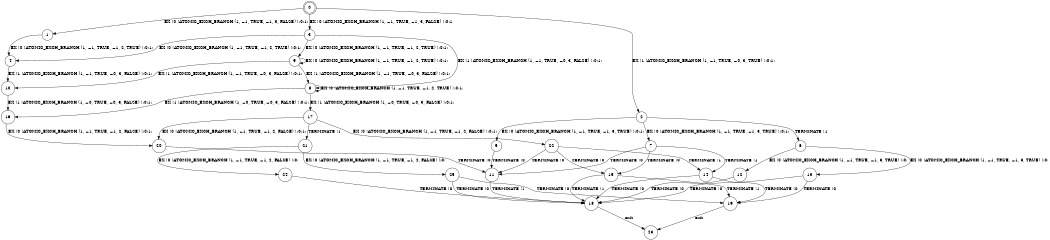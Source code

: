 digraph BCG {
size = "7, 10.5";
center = TRUE;
node [shape = circle];
0 [peripheries = 2];
0 -> 1 [label = "EX !0 !ATOMIC_EXCH_BRANCH (1, +1, TRUE, +1, 3, FALSE) !:0:1:"];
0 -> 2 [label = "EX !1 !ATOMIC_EXCH_BRANCH (1, +1, TRUE, +0, 3, TRUE) !:0:1:"];
0 -> 3 [label = "EX !0 !ATOMIC_EXCH_BRANCH (1, +1, TRUE, +1, 3, FALSE) !:0:1:"];
1 -> 4 [label = "EX !0 !ATOMIC_EXCH_BRANCH (1, +1, TRUE, +1, 2, TRUE) !:0:1:"];
2 -> 5 [label = "EX !0 !ATOMIC_EXCH_BRANCH (1, +1, TRUE, +1, 3, TRUE) !:0:1:"];
2 -> 6 [label = "TERMINATE !1"];
2 -> 7 [label = "EX !0 !ATOMIC_EXCH_BRANCH (1, +1, TRUE, +1, 3, TRUE) !:0:1:"];
3 -> 4 [label = "EX !0 !ATOMIC_EXCH_BRANCH (1, +1, TRUE, +1, 2, TRUE) !:0:1:"];
3 -> 8 [label = "EX !1 !ATOMIC_EXCH_BRANCH (1, +1, TRUE, +0, 3, FALSE) !:0:1:"];
3 -> 9 [label = "EX !0 !ATOMIC_EXCH_BRANCH (1, +1, TRUE, +1, 2, TRUE) !:0:1:"];
4 -> 10 [label = "EX !1 !ATOMIC_EXCH_BRANCH (1, +1, TRUE, +0, 3, FALSE) !:0:1:"];
5 -> 11 [label = "TERMINATE !0"];
6 -> 12 [label = "EX !0 !ATOMIC_EXCH_BRANCH (1, +1, TRUE, +1, 3, TRUE) !:0:"];
6 -> 13 [label = "EX !0 !ATOMIC_EXCH_BRANCH (1, +1, TRUE, +1, 3, TRUE) !:0:"];
7 -> 11 [label = "TERMINATE !0"];
7 -> 14 [label = "TERMINATE !1"];
7 -> 15 [label = "TERMINATE !0"];
8 -> 16 [label = "EX !1 !ATOMIC_EXCH_BRANCH (1, +0, TRUE, +0, 3, FALSE) !:0:1:"];
8 -> 17 [label = "EX !1 !ATOMIC_EXCH_BRANCH (1, +0, TRUE, +0, 3, FALSE) !:0:1:"];
8 -> 8 [label = "EX !0 !ATOMIC_EXCH_BRANCH (1, +1, TRUE, +1, 2, TRUE) !:0:1:"];
9 -> 10 [label = "EX !1 !ATOMIC_EXCH_BRANCH (1, +1, TRUE, +0, 3, FALSE) !:0:1:"];
9 -> 8 [label = "EX !1 !ATOMIC_EXCH_BRANCH (1, +1, TRUE, +0, 3, FALSE) !:0:1:"];
9 -> 9 [label = "EX !0 !ATOMIC_EXCH_BRANCH (1, +1, TRUE, +1, 2, TRUE) !:0:1:"];
10 -> 16 [label = "EX !1 !ATOMIC_EXCH_BRANCH (1, +0, TRUE, +0, 3, FALSE) !:0:1:"];
11 -> 18 [label = "TERMINATE !1"];
12 -> 18 [label = "TERMINATE !0"];
13 -> 18 [label = "TERMINATE !0"];
13 -> 19 [label = "TERMINATE !0"];
14 -> 18 [label = "TERMINATE !0"];
14 -> 19 [label = "TERMINATE !0"];
15 -> 18 [label = "TERMINATE !1"];
15 -> 19 [label = "TERMINATE !1"];
16 -> 20 [label = "EX !0 !ATOMIC_EXCH_BRANCH (1, +1, TRUE, +1, 2, FALSE) !:0:1:"];
17 -> 20 [label = "EX !0 !ATOMIC_EXCH_BRANCH (1, +1, TRUE, +1, 2, FALSE) !:0:1:"];
17 -> 21 [label = "TERMINATE !1"];
17 -> 22 [label = "EX !0 !ATOMIC_EXCH_BRANCH (1, +1, TRUE, +1, 2, FALSE) !:0:1:"];
18 -> 23 [label = "exit"];
19 -> 23 [label = "exit"];
20 -> 11 [label = "TERMINATE !0"];
21 -> 24 [label = "EX !0 !ATOMIC_EXCH_BRANCH (1, +1, TRUE, +1, 2, FALSE) !:0:"];
21 -> 25 [label = "EX !0 !ATOMIC_EXCH_BRANCH (1, +1, TRUE, +1, 2, FALSE) !:0:"];
22 -> 11 [label = "TERMINATE !0"];
22 -> 14 [label = "TERMINATE !1"];
22 -> 15 [label = "TERMINATE !0"];
24 -> 18 [label = "TERMINATE !0"];
25 -> 18 [label = "TERMINATE !0"];
25 -> 19 [label = "TERMINATE !0"];
}
